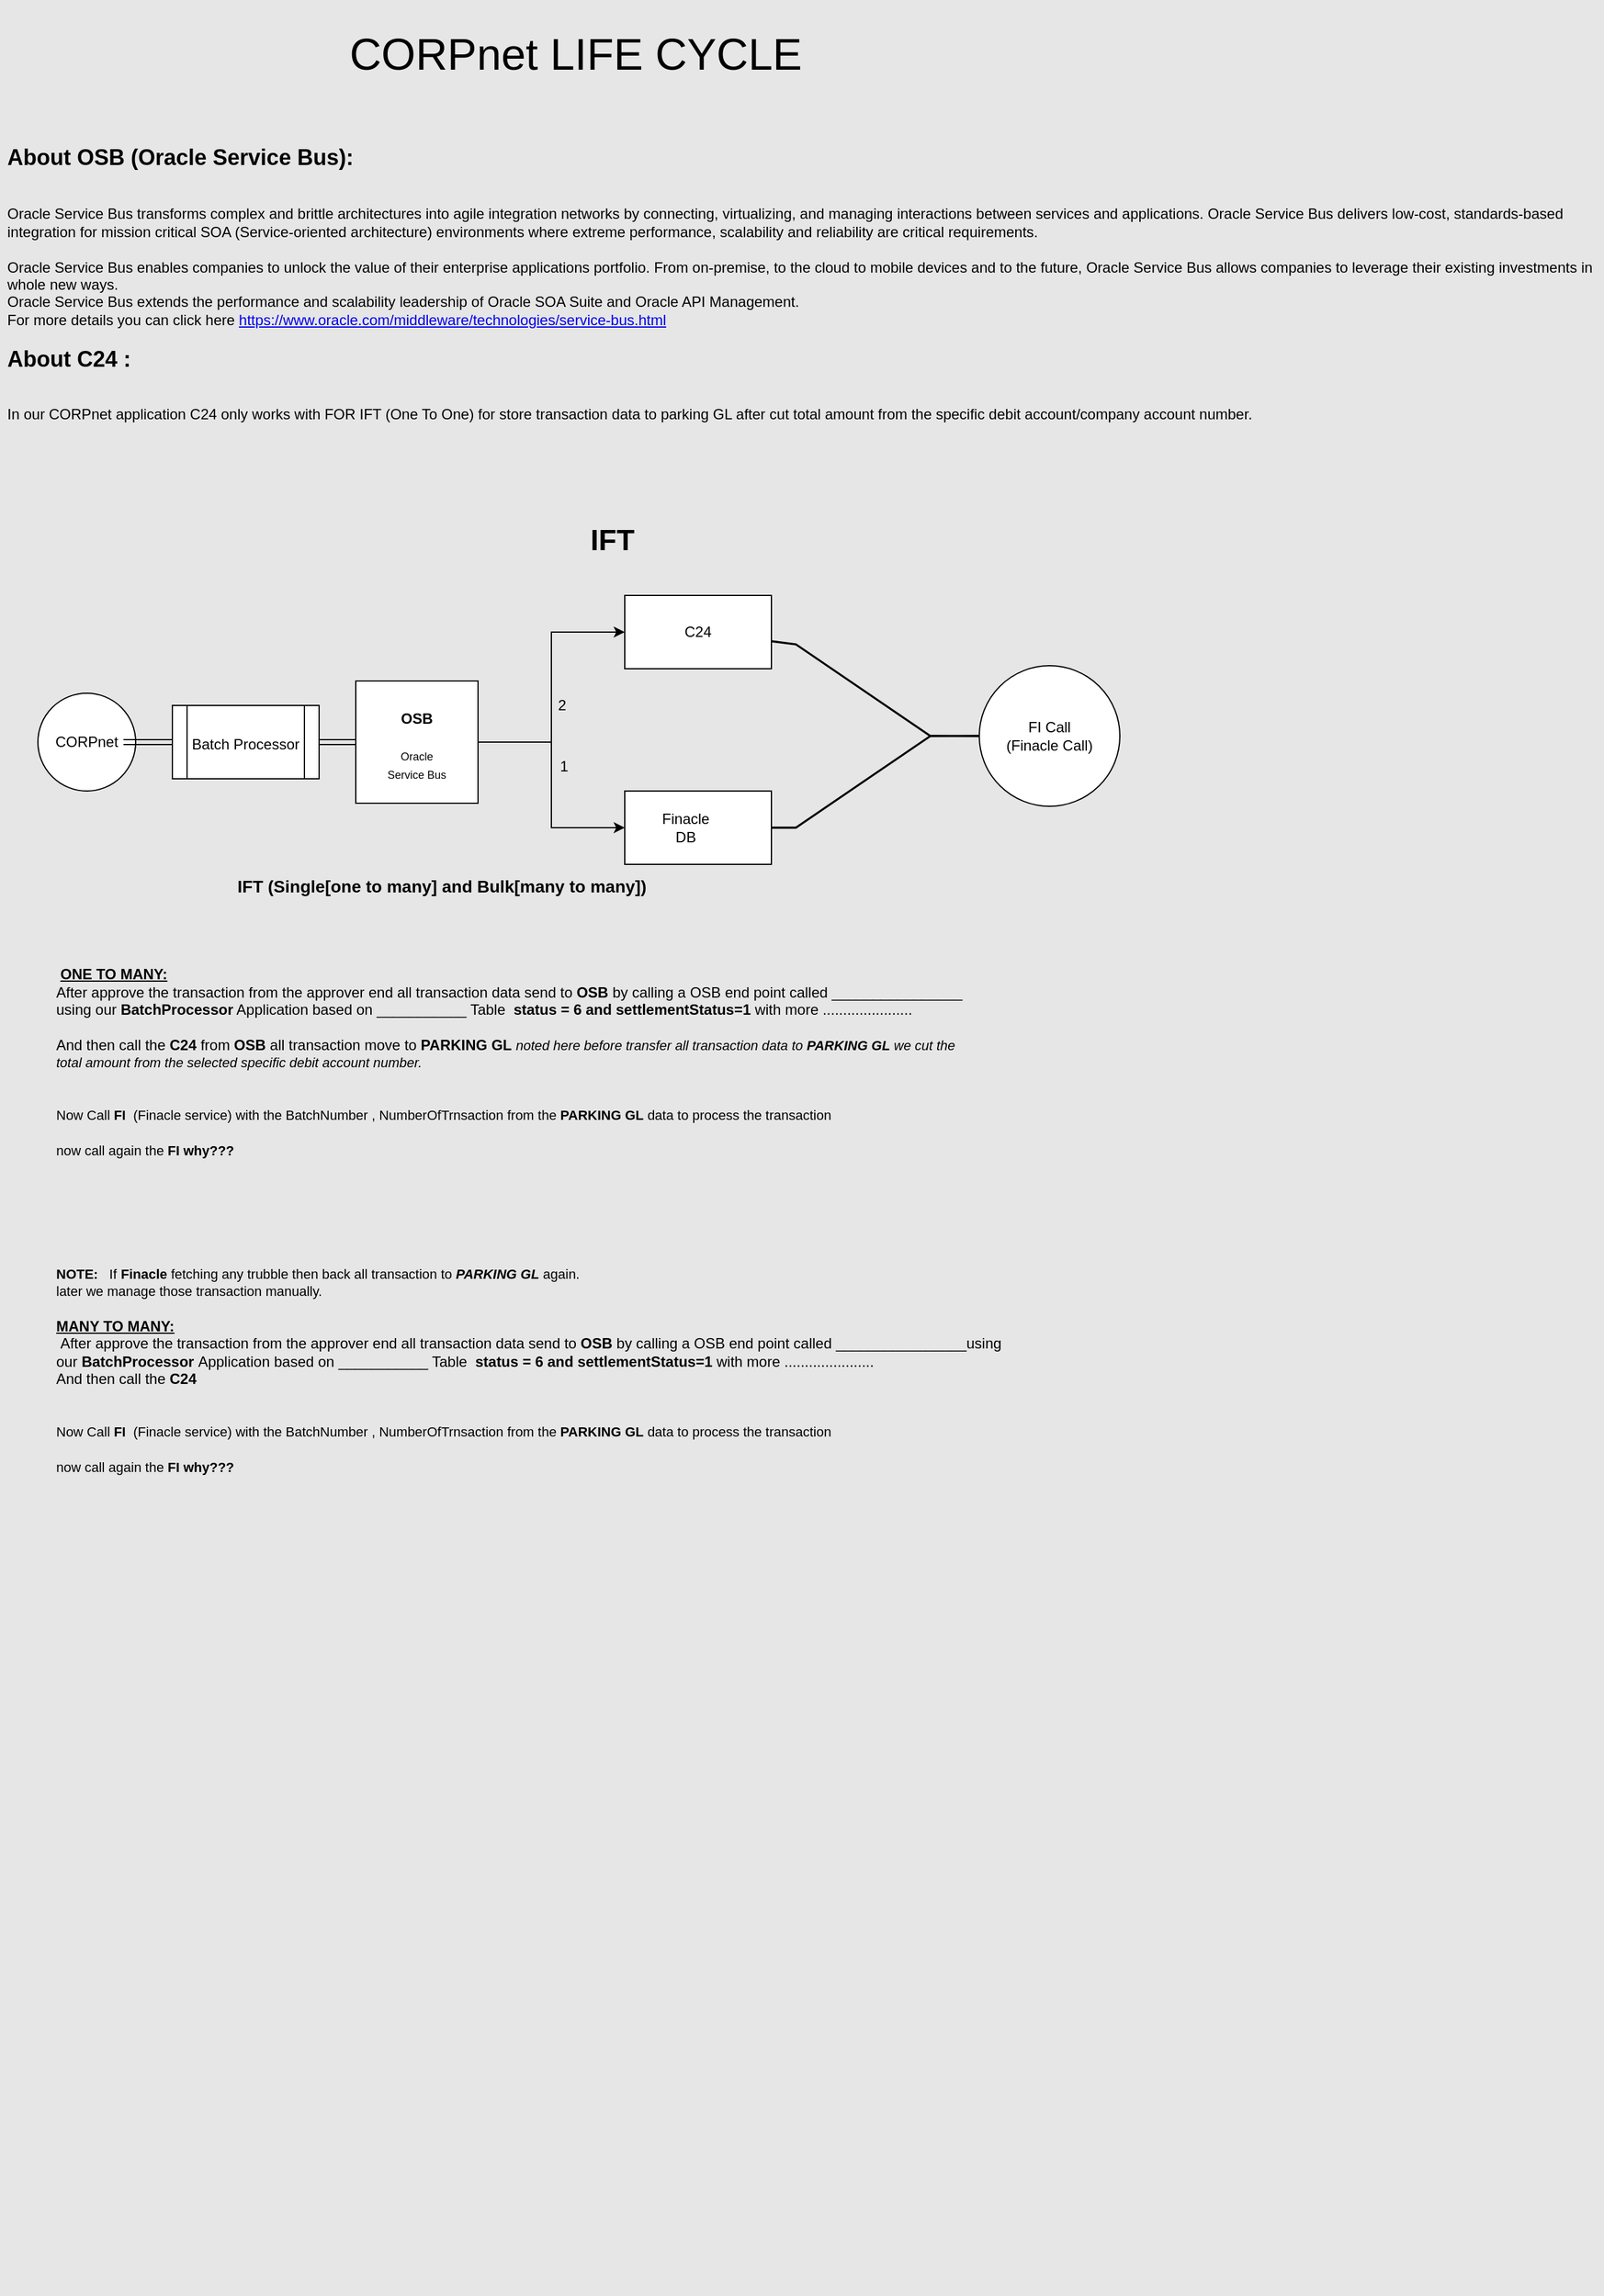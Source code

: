 <mxfile version="17.1.3" type="github">
  <diagram id="prtHgNgQTEPvFCAcTncT" name="Page-1">
    <mxGraphModel dx="1157" dy="1814" grid="1" gridSize="10" guides="1" tooltips="1" connect="1" arrows="1" fold="1" page="1" pageScale="1" pageWidth="827" pageHeight="1169" background="#E6E6E6" math="0" shadow="0">
      <root>
        <mxCell id="0" />
        <mxCell id="1" parent="0" />
        <mxCell id="cCzKmeD9UwWFpZYX1pDj-1" value="" style="ellipse;whiteSpace=wrap;html=1;aspect=fixed;" parent="1" vertex="1">
          <mxGeometry x="40" y="310" width="80" height="80" as="geometry" />
        </mxCell>
        <mxCell id="79ISSyA9FuemSsTeXrNA-17" style="edgeStyle=orthogonalEdgeStyle;shape=link;rounded=0;orthogonalLoop=1;jettySize=auto;html=1;entryX=0;entryY=0.5;entryDx=0;entryDy=0;fontSize=18;" edge="1" parent="1" source="cCzKmeD9UwWFpZYX1pDj-2" target="79ISSyA9FuemSsTeXrNA-12">
          <mxGeometry relative="1" as="geometry" />
        </mxCell>
        <mxCell id="cCzKmeD9UwWFpZYX1pDj-2" value="CORPnet" style="text;html=1;strokeColor=none;fillColor=none;align=center;verticalAlign=middle;whiteSpace=wrap;rounded=0;" parent="1" vertex="1">
          <mxGeometry x="50" y="335" width="60" height="30" as="geometry" />
        </mxCell>
        <mxCell id="cCzKmeD9UwWFpZYX1pDj-10" style="edgeStyle=orthogonalEdgeStyle;rounded=0;orthogonalLoop=1;jettySize=auto;html=1;entryX=0;entryY=0.5;entryDx=0;entryDy=0;fontSize=9;" parent="1" source="cCzKmeD9UwWFpZYX1pDj-3" target="cCzKmeD9UwWFpZYX1pDj-9" edge="1">
          <mxGeometry relative="1" as="geometry" />
        </mxCell>
        <mxCell id="cCzKmeD9UwWFpZYX1pDj-11" style="edgeStyle=orthogonalEdgeStyle;rounded=0;orthogonalLoop=1;jettySize=auto;html=1;entryX=0;entryY=0.5;entryDx=0;entryDy=0;fontSize=9;" parent="1" source="cCzKmeD9UwWFpZYX1pDj-3" target="cCzKmeD9UwWFpZYX1pDj-8" edge="1">
          <mxGeometry relative="1" as="geometry" />
        </mxCell>
        <mxCell id="cCzKmeD9UwWFpZYX1pDj-3" value="" style="whiteSpace=wrap;html=1;aspect=fixed;" parent="1" vertex="1">
          <mxGeometry x="300" y="300" width="100" height="100" as="geometry" />
        </mxCell>
        <mxCell id="cCzKmeD9UwWFpZYX1pDj-7" value="&lt;h4&gt;OSB&lt;/h4&gt;&lt;font style=&quot;font-size: 9px&quot;&gt;Oracle Service Bus&lt;/font&gt;" style="text;html=1;strokeColor=none;fillColor=none;align=center;verticalAlign=middle;whiteSpace=wrap;rounded=0;" parent="1" vertex="1">
          <mxGeometry x="320" y="335" width="60" height="20" as="geometry" />
        </mxCell>
        <mxCell id="79ISSyA9FuemSsTeXrNA-28" style="edgeStyle=none;shape=link;rounded=0;orthogonalLoop=1;jettySize=auto;html=1;exitX=1;exitY=0.5;exitDx=0;exitDy=0;labelBackgroundColor=default;fontFamily=Helvetica;fontSize=18;fontColor=default;endArrow=classic;strokeColor=default;width=0.667;" edge="1" parent="1" source="cCzKmeD9UwWFpZYX1pDj-9" target="cCzKmeD9UwWFpZYX1pDj-17">
          <mxGeometry relative="1" as="geometry">
            <Array as="points">
              <mxPoint x="660" y="420" />
              <mxPoint x="770" y="345" />
              <mxPoint x="750" y="345" />
            </Array>
          </mxGeometry>
        </mxCell>
        <mxCell id="79ISSyA9FuemSsTeXrNA-30" style="edgeStyle=none;shape=link;rounded=0;orthogonalLoop=1;jettySize=auto;html=1;labelBackgroundColor=default;fontFamily=Helvetica;fontSize=18;fontColor=default;endArrow=classic;strokeColor=default;width=0.667;" edge="1" parent="1" source="cCzKmeD9UwWFpZYX1pDj-8" target="cCzKmeD9UwWFpZYX1pDj-17">
          <mxGeometry relative="1" as="geometry">
            <Array as="points">
              <mxPoint x="660" y="270" />
              <mxPoint x="770" y="345" />
            </Array>
          </mxGeometry>
        </mxCell>
        <mxCell id="cCzKmeD9UwWFpZYX1pDj-8" value="&lt;font style=&quot;font-size: 12px&quot;&gt;C24&lt;/font&gt;" style="rounded=0;whiteSpace=wrap;html=1;fontSize=9;" parent="1" vertex="1">
          <mxGeometry x="520" y="230" width="120" height="60" as="geometry" />
        </mxCell>
        <mxCell id="cCzKmeD9UwWFpZYX1pDj-9" value="" style="rounded=0;whiteSpace=wrap;html=1;fontSize=9;" parent="1" vertex="1">
          <mxGeometry x="520" y="390" width="120" height="60" as="geometry" />
        </mxCell>
        <mxCell id="cCzKmeD9UwWFpZYX1pDj-12" value="Finacle DB" style="text;html=1;strokeColor=none;fillColor=none;align=center;verticalAlign=middle;whiteSpace=wrap;rounded=0;fontSize=12;" parent="1" vertex="1">
          <mxGeometry x="540" y="405" width="60" height="30" as="geometry" />
        </mxCell>
        <mxCell id="cCzKmeD9UwWFpZYX1pDj-13" value="1" style="text;html=1;align=center;verticalAlign=middle;resizable=0;points=[];autosize=1;strokeColor=none;fillColor=none;fontSize=12;" parent="1" vertex="1">
          <mxGeometry x="460" y="360" width="20" height="20" as="geometry" />
        </mxCell>
        <mxCell id="cCzKmeD9UwWFpZYX1pDj-14" value="&amp;nbsp; &amp;nbsp; &amp;nbsp; &amp;nbsp; 2" style="text;html=1;align=center;verticalAlign=middle;resizable=0;points=[];autosize=1;strokeColor=none;fillColor=none;fontSize=12;" parent="1" vertex="1">
          <mxGeometry x="430" y="310" width="50" height="20" as="geometry" />
        </mxCell>
        <mxCell id="cCzKmeD9UwWFpZYX1pDj-17" value="FI Call&lt;br&gt;(Finacle Call)" style="ellipse;whiteSpace=wrap;html=1;aspect=fixed;fontSize=12;" parent="1" vertex="1">
          <mxGeometry x="810" y="287.5" width="115" height="115" as="geometry" />
        </mxCell>
        <mxCell id="cCzKmeD9UwWFpZYX1pDj-25" value="&lt;div&gt;&lt;div style=&quot;text-align: center&quot;&gt;&lt;br&gt;&lt;/div&gt;&lt;div style=&quot;text-align: center&quot;&gt;&lt;b&gt;&lt;font style=&quot;font-size: 24px&quot;&gt;&lt;br&gt;&lt;/font&gt;&lt;/b&gt;&lt;/div&gt;&lt;div&gt;&lt;b&gt;&lt;span&gt;	&amp;nbsp;&lt;/span&gt;&amp;nbsp; &amp;nbsp; &amp;nbsp; &amp;nbsp; &amp;nbsp; &amp;nbsp;&amp;nbsp;&lt;u&gt;ONE TO MANY:&lt;/u&gt;&lt;/b&gt;&lt;/div&gt;&lt;blockquote style=&quot;margin: 0px 0px 0px 40px ; border: none ; padding: 0px&quot;&gt;&lt;div&gt;&lt;/div&gt;&lt;/blockquote&gt;&lt;/div&gt;&lt;blockquote style=&quot;margin: 0 0 0 40px ; border: none ; padding: 0px&quot;&gt;&lt;div&gt;&lt;div&gt;&lt;span&gt;After approve the transaction from the approver end all transaction data send to &lt;/span&gt;&lt;b&gt;OSB&lt;/b&gt;&lt;span&gt;&amp;nbsp;by calling a OSB end point called ________________&lt;/span&gt;&lt;/div&gt;&lt;/div&gt;&lt;div&gt;using our &lt;b&gt;BatchProcessor&lt;/b&gt; Application based on ___________ Table&amp;nbsp; &lt;b&gt;status = 6 and settlementStatus=1&lt;/b&gt; with more ......................&lt;/div&gt;&lt;div&gt;&lt;br&gt;&lt;/div&gt;&lt;div&gt;And then call the &lt;b&gt;C24 &lt;/b&gt;from&lt;b&gt; OSB&amp;nbsp;&lt;/b&gt;all transaction move to&amp;nbsp;&lt;b&gt;PARKING GL&lt;/b&gt;&amp;nbsp;&lt;i&gt;&lt;font style=&quot;font-size: 11px&quot;&gt;noted here before transfer all transaction data to &lt;b&gt;PARKING GL&lt;/b&gt;&amp;nbsp;we cut the&amp;nbsp;&lt;/font&gt;&lt;/i&gt;&lt;/div&gt;&lt;div&gt;&lt;i&gt;&lt;font style=&quot;font-size: 11px&quot;&gt;total amount from the selected specific debit account number.&lt;/font&gt;&lt;/i&gt;&lt;/div&gt;&lt;div&gt;&lt;i&gt;&lt;font style=&quot;font-size: 11px&quot;&gt;&lt;br&gt;&lt;/font&gt;&lt;/i&gt;&lt;/div&gt;&lt;div&gt;&lt;i&gt;&lt;font style=&quot;font-size: 11px&quot;&gt;&lt;br&gt;&lt;/font&gt;&lt;/i&gt;&lt;/div&gt;&lt;div&gt;&lt;span style=&quot;font-size: 11px&quot;&gt;Now Call &lt;b&gt;FI&amp;nbsp;&amp;nbsp;&lt;/b&gt;(Finacle service) with the BatchNumber , NumberOfTrnsaction&lt;b&gt;&amp;nbsp;&lt;/b&gt;from the&amp;nbsp;&lt;/span&gt;&lt;span&gt;&lt;font style=&quot;font-size: 11px&quot;&gt;&lt;b&gt;PARKING GL&lt;/b&gt;&lt;b style=&quot;font-style: italic&quot;&gt; &lt;/b&gt;data to process the transaction&lt;/font&gt;&lt;/span&gt;&lt;/div&gt;&lt;div&gt;&lt;span&gt;&lt;font style=&quot;font-size: 11px&quot;&gt;&lt;br&gt;&lt;/font&gt;&lt;/span&gt;&lt;/div&gt;&lt;div&gt;&lt;font style=&quot;font-size: 11px&quot;&gt;now call again the &lt;b&gt;FI why???&lt;/b&gt;&lt;/font&gt;&lt;/div&gt;&lt;div&gt;&lt;span&gt;&lt;font style=&quot;font-size: 11px&quot;&gt;&lt;b&gt;&lt;br&gt;&lt;/b&gt;&lt;/font&gt;&lt;/span&gt;&lt;/div&gt;&lt;div&gt;&lt;span&gt;&lt;font style=&quot;font-size: 11px&quot;&gt;&lt;b&gt;&lt;br&gt;&lt;/b&gt;&lt;/font&gt;&lt;/span&gt;&lt;/div&gt;&lt;div&gt;&lt;span&gt;&lt;font style=&quot;font-size: 11px&quot;&gt;&lt;b&gt;&lt;br&gt;&lt;/b&gt;&lt;/font&gt;&lt;/span&gt;&lt;/div&gt;&lt;div&gt;&lt;span&gt;&lt;font style=&quot;font-size: 11px&quot;&gt;&lt;b&gt;&lt;br&gt;&lt;/b&gt;&lt;/font&gt;&lt;/span&gt;&lt;/div&gt;&lt;div&gt;&lt;span&gt;&lt;font style=&quot;font-size: 11px&quot;&gt;&lt;b&gt;&lt;br&gt;&lt;/b&gt;&lt;/font&gt;&lt;/span&gt;&lt;/div&gt;&lt;div&gt;&lt;span&gt;&lt;font style=&quot;font-size: 11px&quot;&gt;&lt;b&gt;&lt;br&gt;&lt;/b&gt;&lt;/font&gt;&lt;/span&gt;&lt;/div&gt;&lt;div&gt;&lt;font&gt;&lt;b style=&quot;font-size: 11px&quot;&gt;NOTE:&amp;nbsp; &amp;nbsp;&lt;/b&gt;&lt;span style=&quot;font-size: 11px&quot;&gt;If&lt;/span&gt; &lt;b style=&quot;font-size: 11px&quot;&gt;Finacle&amp;nbsp;&lt;/b&gt;&lt;span style=&quot;font-size: 11px&quot;&gt;fetching&lt;b&gt; &lt;/b&gt;any t&lt;/span&gt;&lt;/font&gt;&lt;span style=&quot;font-size: 11px&quot;&gt;rubble then back all transaction to&amp;nbsp;&lt;/span&gt;&lt;span&gt;&lt;font style=&quot;font-size: 11px&quot;&gt;&lt;b style=&quot;font-style: italic&quot;&gt;PARKING GL&lt;/b&gt;&lt;i&gt;&amp;nbsp;&lt;/i&gt;again.&amp;nbsp;&lt;/font&gt;&lt;/span&gt;&lt;/div&gt;&lt;div&gt;&lt;span&gt;&lt;font style=&quot;font-size: 11px&quot;&gt;later we manage those transaction manually.&lt;i&gt;&amp;nbsp;&lt;/i&gt;&lt;/font&gt;&lt;/span&gt;&lt;/div&gt;&lt;div&gt;&lt;u&gt;&lt;b&gt;&lt;br&gt;&lt;/b&gt;&lt;/u&gt;&lt;/div&gt;&lt;div&gt;&lt;u&gt;&lt;b&gt;MANY TO MANY:&lt;/b&gt;&lt;/u&gt;&lt;br&gt;&lt;/div&gt;&lt;div&gt;&amp;nbsp;After approve the transaction from the approver end all transaction data send to&amp;nbsp;&lt;b&gt;OSB&lt;/b&gt;&amp;nbsp;by calling a OSB end point called ________________using our&amp;nbsp;&lt;b&gt;BatchProcessor&lt;/b&gt;&amp;nbsp;Application based on ___________ &lt;span&gt;Table&amp;nbsp; &lt;b&gt;status = 6 and settlementStatus=1&lt;/b&gt; with more ......................&lt;/span&gt;&lt;/div&gt;&lt;div&gt;&lt;div&gt;And then call the&amp;nbsp;&lt;b&gt;C24&amp;nbsp;&lt;/b&gt;&lt;/div&gt;&lt;div&gt;&lt;br&gt;&lt;/div&gt;&lt;div&gt;&lt;br&gt;&lt;/div&gt;&lt;div&gt;&lt;span style=&quot;font-size: 11px&quot;&gt;Now Call&amp;nbsp;&lt;b&gt;FI&amp;nbsp;&amp;nbsp;&lt;/b&gt;(Finacle service) with the BatchNumber , NumberOfTrnsaction&lt;b&gt;&amp;nbsp;&lt;/b&gt;from the&amp;nbsp;&lt;/span&gt;&lt;font style=&quot;font-size: 11px&quot;&gt;&lt;b&gt;PARKING GL&lt;/b&gt;&lt;b style=&quot;font-style: italic&quot;&gt;&amp;nbsp;&lt;/b&gt;data to process the transaction&lt;/font&gt;&lt;/div&gt;&lt;div&gt;&lt;font style=&quot;font-size: 11px&quot;&gt;&lt;br&gt;&lt;/font&gt;&lt;/div&gt;&lt;div&gt;&lt;font style=&quot;font-size: 11px&quot;&gt;now call again the&amp;nbsp;&lt;b&gt;FI why???&lt;/b&gt;&lt;/font&gt;&lt;/div&gt;&lt;/div&gt;&lt;div&gt;&lt;font&gt;&lt;span style=&quot;font-size: 11px&quot;&gt;&amp;nbsp;&lt;/span&gt;&lt;/font&gt;&lt;/div&gt;&lt;/blockquote&gt;&lt;div&gt;&lt;b&gt;&lt;br&gt;&lt;/b&gt;&lt;/div&gt;&lt;div&gt;&lt;b&gt;&lt;br&gt;&lt;/b&gt;&lt;/div&gt;&lt;div&gt;&lt;br&gt;&lt;/div&gt;" style="text;html=1;strokeColor=none;fillColor=none;spacing=5;spacingTop=-20;overflow=hidden;rounded=0;fontSize=12;labelBackgroundColor=none;labelBorderColor=none;whiteSpace=wrap;direction=west;" parent="1" vertex="1">
          <mxGeometry x="10" y="500" width="840" height="1120" as="geometry" />
        </mxCell>
        <mxCell id="cCzKmeD9UwWFpZYX1pDj-26" value="&lt;h1&gt;&lt;span style=&quot;font-weight: normal&quot;&gt;&lt;font style=&quot;font-size: 36px&quot;&gt;CORPnet LIFE CYCLE&lt;/font&gt;&lt;/span&gt;&lt;/h1&gt;" style="text;html=1;strokeColor=none;fillColor=none;spacing=5;spacingTop=-20;whiteSpace=wrap;overflow=hidden;rounded=0;fontSize=12;align=center;" parent="1" vertex="1">
          <mxGeometry x="90" y="-240" width="780" height="50" as="geometry" />
        </mxCell>
        <mxCell id="cCzKmeD9UwWFpZYX1pDj-27" value="&lt;font style=&quot;font-size: 14px&quot;&gt;&lt;b&gt;IFT (Single[one to many] and Bulk[many to many])&lt;/b&gt;&lt;/font&gt;" style="text;html=1;align=center;verticalAlign=middle;resizable=0;points=[];autosize=1;strokeColor=none;fillColor=none;fontSize=36;" parent="1" vertex="1">
          <mxGeometry x="195" y="430" width="350" height="60" as="geometry" />
        </mxCell>
        <mxCell id="79ISSyA9FuemSsTeXrNA-1" value="&lt;h1&gt;&lt;font style=&quot;font-size: 18px&quot;&gt;About OSB (Oracle Service Bus):&lt;/font&gt;&lt;/h1&gt;&lt;div&gt;&lt;div style=&quot;font-size: 12px&quot;&gt;Oracle Service Bus transforms complex and brittle architectures into agile integration networks by connecting, virtualizing, and managing interactions between services and applications. Oracle Service Bus delivers low-cost, standards-based integration for mission critical SOA (Service-oriented architecture) environments where extreme performance, scalability and reliability are critical requirements.&lt;/div&gt;&lt;div style=&quot;font-size: 12px&quot;&gt;&lt;br&gt;&lt;/div&gt;&lt;div style=&quot;font-size: 12px&quot;&gt;Oracle Service Bus enables companies to unlock the value of their enterprise applications portfolio. From on-premise, to the cloud to mobile devices and to the future, Oracle Service Bus allows companies to leverage their existing investments in whole new ways.&lt;/div&gt;&lt;div style=&quot;font-size: 12px&quot;&gt;Oracle Service Bus extends the performance and scalability leadership of Oracle SOA Suite and Oracle API Management.&lt;/div&gt;&lt;div style=&quot;font-size: 12px&quot;&gt;For more details you can click here&amp;nbsp;&lt;a href=&quot;https://www.oracle.com/middleware/technologies/service-bus.html&quot;&gt;https://www.oracle.com/middleware/technologies/service-bus.html&lt;/a&gt;&lt;/div&gt;&lt;div style=&quot;font-size: 12px&quot;&gt;&lt;br&gt;&lt;/div&gt;&lt;div&gt;&lt;font style=&quot;font-size: 18px&quot;&gt;&lt;b&gt;About C24 :&lt;/b&gt;&lt;/font&gt;&lt;/div&gt;&lt;/div&gt;&lt;div&gt;&lt;font style=&quot;font-size: 18px&quot;&gt;&lt;b&gt;&lt;br&gt;&lt;/b&gt;&lt;/font&gt;&lt;/div&gt;&lt;div&gt;&lt;span style=&quot;font-size: 12px&quot;&gt;In our CORPnet application C24 only works with FOR IFT (One To One) for store transaction data to parking GL after cut total amount from the specific debit account/company account number.&lt;/span&gt;&lt;span style=&quot;font-size: 12px&quot;&gt;&amp;nbsp;&lt;/span&gt;&lt;/div&gt;&lt;div&gt;&lt;font style=&quot;font-size: 18px&quot;&gt;&lt;b&gt;&lt;br&gt;&lt;/b&gt;&lt;/font&gt;&lt;/div&gt;&lt;div&gt;&lt;font style=&quot;font-size: 18px&quot;&gt;&lt;b&gt;&lt;br&gt;&lt;/b&gt;&lt;/font&gt;&lt;/div&gt;" style="text;html=1;strokeColor=none;fillColor=none;spacing=5;spacingTop=-20;whiteSpace=wrap;overflow=hidden;rounded=0;labelBackgroundColor=none;labelBorderColor=none;fontSize=18;" vertex="1" parent="1">
          <mxGeometry x="10" y="-170" width="1310" height="300" as="geometry" />
        </mxCell>
        <mxCell id="79ISSyA9FuemSsTeXrNA-4" value="&lt;b style=&quot;font-size: 12px&quot;&gt;&lt;font style=&quot;font-size: 24px&quot;&gt;IFT&lt;/font&gt;&lt;/b&gt;" style="text;html=1;strokeColor=none;fillColor=none;align=center;verticalAlign=middle;whiteSpace=wrap;rounded=0;labelBackgroundColor=none;labelBorderColor=none;fontSize=18;" vertex="1" parent="1">
          <mxGeometry x="480" y="170" width="60" height="30" as="geometry" />
        </mxCell>
        <mxCell id="79ISSyA9FuemSsTeXrNA-19" style="edgeStyle=orthogonalEdgeStyle;shape=link;rounded=0;orthogonalLoop=1;jettySize=auto;html=1;exitX=1;exitY=0.5;exitDx=0;exitDy=0;entryX=0;entryY=0.5;entryDx=0;entryDy=0;labelBackgroundColor=default;fontFamily=Helvetica;fontSize=18;fontColor=default;endArrow=classic;strokeColor=default;" edge="1" parent="1" source="79ISSyA9FuemSsTeXrNA-12" target="cCzKmeD9UwWFpZYX1pDj-3">
          <mxGeometry relative="1" as="geometry" />
        </mxCell>
        <mxCell id="79ISSyA9FuemSsTeXrNA-12" value="&lt;font style=&quot;font-size: 12px&quot;&gt;Batch Processor&lt;/font&gt;" style="shape=process;whiteSpace=wrap;html=1;backgroundOutline=1;rounded=0;labelBackgroundColor=none;labelBorderColor=none;fontSize=18;" vertex="1" parent="1">
          <mxGeometry x="150" y="320" width="120" height="60" as="geometry" />
        </mxCell>
        <mxCell id="79ISSyA9FuemSsTeXrNA-31" style="edgeStyle=none;shape=link;rounded=0;orthogonalLoop=1;jettySize=auto;html=1;exitX=0.5;exitY=0;exitDx=0;exitDy=0;labelBackgroundColor=default;fontFamily=Helvetica;fontSize=12;fontColor=default;endArrow=classic;strokeColor=default;" edge="1" parent="1" source="cCzKmeD9UwWFpZYX1pDj-26" target="cCzKmeD9UwWFpZYX1pDj-26">
          <mxGeometry relative="1" as="geometry" />
        </mxCell>
      </root>
    </mxGraphModel>
  </diagram>
</mxfile>
